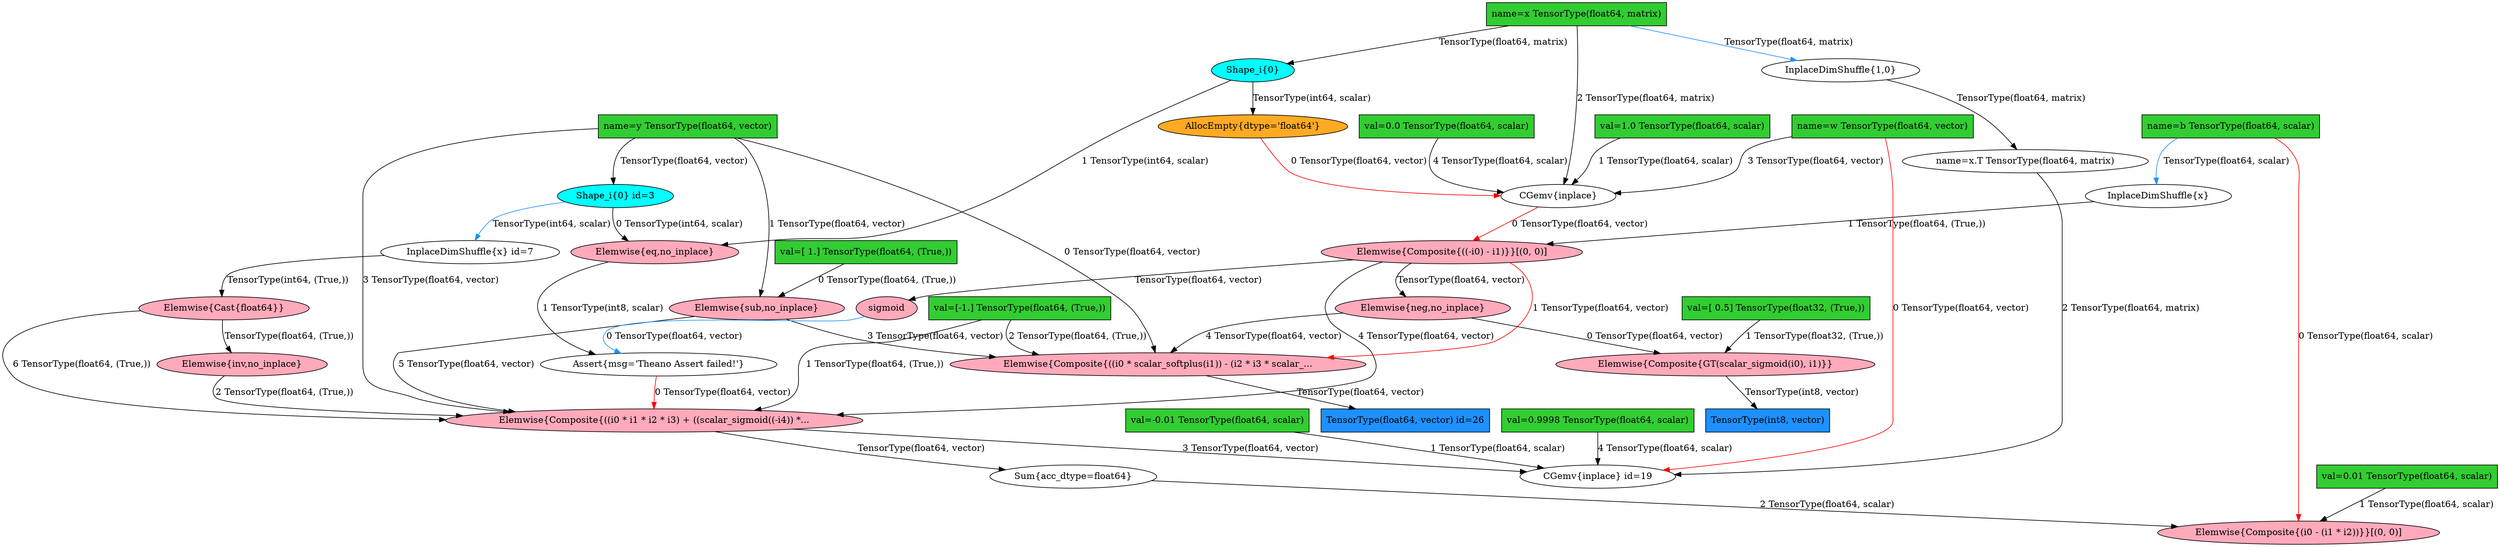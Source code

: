 digraph G { 	graph [bb="0,0,3064,868"]; 	 	"InplaceDimShuffle{x}"	 [height=0.5, 		pos="508,546", 		shape=ellipse, 		width=2.5686]; 	"Elemwise{Composite{((-i0) - i1)}}[(0, 0)]"	 [fillcolor="#FFAABB", 		height=0.5, 		pos="1180,458", 		shape=ellipse, 		style=filled, 		width=4.6165]; 	"InplaceDimShuffle{x}" -> "Elemwise{Composite{((-i0) - i1)}}[(0, 0)]"	 [label="1 TensorType(float64, (True,))", 		lp="991.5,502", 		pos="e,1077.2,472.16 583.13,535.39 700.83,520.32 929.42,491.07 1067,473.46"]; 	"name=b TensorType(float64, scalar)"	 [fillcolor=limegreen, 		height=0.5, 		pos="199,654", 		shape=box, 		style=filled, 		width=3.0625]; 	"name=b TensorType(float64, scalar)" -> "InplaceDimShuffle{x}"	 [color=dodgerblue, 		label="TensorType(float64, scalar)", 		lp="478,600", 		pos="e,464.47,561.93 248.65,635.97 305.09,616.61 396.89,585.12 454.78,565.26"]; 	"Elemwise{Composite{(i0 - (i1 * i2))}}[(0, 0)]"	 [fillcolor="#FFAABB", 		height=0.5, 		pos="179,18", 		shape=ellipse, 		style=filled, 		width=4.9776]; 	"name=b TensorType(float64, scalar)" -> "Elemwise{Composite{(i0 - (i1 * i2))}}[(0, 0)]"	 [color=red, 		label="0 TensorType(float64, scalar)", 		lp="131.5,326", 		pos="e,115.8,34.997 136.27,635.88 94.787,620.32 48,592.64 48,547 48,547 48,547 48,105 48,72.701 76.173,51.864 106.39,38.804"]; 	"Shape_i{0}"	 [fillcolor=cyan, 		height=0.5, 		pos="2254,762", 		shape=ellipse, 		style=filled, 		width=1.4763]; 	"AllocEmpty{dtype='float64'}"	 [fillcolor="#FFAA22", 		height=0.5, 		pos="2189,654", 		shape=ellipse, 		style=filled, 		width=3.2589]; 	"Shape_i{0}" -> "AllocEmpty{dtype='float64'}"	 [label="TensorType(int64, scalar)", 		lp="2248,708", 		pos="e,2179.1,672.11 2210,751.54 2196.5,746.34 2183,738.32 2175,726 2166.4,712.82 2169.6,695.57 2175,681.36"]; 	"Elemwise{eq,no_inplace}"	 [fillcolor="#FFAABB", 		height=0.5, 		pos="2151,458", 		shape=ellipse, 		style=filled, 		width=2.9297]; 	"Shape_i{0}" -> "Elemwise{eq,no_inplace}"	 [label="1 TensorType(int64, scalar)", 		lp="2396,600", 		pos="e,2182.2,475.28 2292.5,749.53 2303.6,744.23 2314.5,736.66 2321,726 2337.7,698.44 2320.8,609.52 2304,582 2276.5,536.93 2226.3,501.37 \ 2190.9,480.32"]; 	"name=x TensorType(float64, matrix)"	 [fillcolor=limegreen, 		height=0.5, 		pos="2254,850", 		shape=box, 		style=filled, 		width=3.1181]; 	"name=x TensorType(float64, matrix)" -> "Shape_i{0}"	 [label="TensorType(float64, matrix)", 		lp="2334,806", 		pos="e,2254,780.08 2254,831.6 2254,819.75 2254,803.82 2254,790.29"]; 	"InplaceDimShuffle{1,0}"	 [height=0.5, 		pos="2630,708", 		shape=ellipse, 		width=2.779]; 	"name=x TensorType(float64, matrix)" -> "InplaceDimShuffle{1,0}"	 [color=dodgerblue, 		label="TensorType(float64, matrix)", 		lp="2537,806", 		pos="e,2602.5,725.41 2353.5,831.92 2375.1,827.08 2397.5,821.13 2418,814 2482.4,791.59 2552.4,754.11 2593.7,730.52"]; 	"CGemv{inplace}"	 [height=0.5, 		pos="1944,546", 		shape=ellipse, 		width=2.0569]; 	"name=x TensorType(float64, matrix)" -> "CGemv{inplace}"	 [label="2 TensorType(float64, matrix)", 		lp="1754,708", 		pos="e,1876.1,553.37 2141.5,835.48 1970.2,812.32 1656.8,758.98 1590,672 1580.3,659.31 1580.4,648.84 1590,636 1606.6,613.66 1623.9,627.8 \ 1650,618 1686.1,604.42 1692.1,593.2 1729,582 1773.5,568.51 1824.8,559.91 1866.1,554.61"]; 	"name=x.T TensorType(float64, matrix)"	 [height=0.5, 		pos="2876,600", 		width=4.2783]; 	"InplaceDimShuffle{1,0}" -> "name=x.T TensorType(float64, matrix)"	 [label="TensorType(float64, matrix)", 		lp="2877,654", 		pos="e,2840.7,617.58 2670.9,691.4 2686.1,685.49 2703.4,678.59 2719,672 2757.2,655.86 2800.1,636.37 2831.4,621.9"]; 	"CGemv{inplace} id=19"	 [height=0.5, 		pos="2157,106", 		shape=ellipse, 		width=2.7013]; 	"name=x.T TensorType(float64, matrix)" -> "CGemv{inplace} id=19"	 [label="2 TensorType(float64, matrix)", 		lp="2979,370", 		pos="e,2253.7,108.43 2881.2,581.84 2886.5,562.77 2894,530.98 2894,503 2894,503 2894,503 2894,193 2894,130.33 2468.2,113.25 2263.9,108.65"]; 	"Shape_i{0} id=3"	 [fillcolor=cyan, 		height=0.5, 		pos="1571,546", 		shape=ellipse, 		style=filled, 		width=2.002]; 	"Shape_i{0} id=3" -> "Elemwise{eq,no_inplace}"	 [label="0 TensorType(int64, scalar)", 		lp="1844,502", 		pos="e,2046.9,461.21 1625.2,534.09 1654.2,527.86 1690.3,519.41 1722,510 1741.9,504.08 1745.7,498.54 1766,494 1855.6,473.98 1959.5,465.36 \ 2036.7,461.68"]; 	"InplaceDimShuffle{x} id=7"	 [height=0.5, 		pos="1659,458", 		shape=ellipse, 		width=3.1172]; 	"Shape_i{0} id=3" -> "InplaceDimShuffle{x} id=7"	 [color=dodgerblue, 		label="TensorType(int64, scalar)", 		lp="1645,502", 		pos="e,1597.3,473.16 1566.9,527.95 1565.3,517.28 1565.3,503.77 1572,494 1576.3,487.74 1582,482.59 1588.3,478.37"]; 	"name=y TensorType(float64, vector)"	 [fillcolor=limegreen, 		height=0.5, 		pos="1081,654", 		shape=box, 		style=filled, 		width=3.0903]; 	"name=y TensorType(float64, vector)" -> "Shape_i{0} id=3"	 [label="TensorType(float64, vector)", 		lp="1478,600", 		pos="e,1518.5,558.36 1159.7,635.97 1256.8,614.98 1419.7,579.74 1508.5,560.51"]; 	"Elemwise{sub,no_inplace}"	 [fillcolor="#FFAABB", 		height=0.5, 		pos="519,370", 		shape=ellipse, 		style=filled, 		width=3.0624]; 	"name=y TensorType(float64, vector)" -> "Elemwise{sub,no_inplace}"	 [label="1 TensorType(float64, vector)", 		lp="443.5,502", 		pos="e,471.35,386.34 969.54,651.53 773.46,648.4 385.48,639.5 365,618 333.32,584.73 310.57,554.44 395,440 411.59,417.51 437.83,401.4 461.9,\ 390.44"]; 	"Elemwise{Composite{((i0 * i1 * i2 * i3) + ((scalar_sigmoid((-i4)) *..."	 [fillcolor="#FFAABB", 		height=0.5, 		pos="1579,194", 		shape=ellipse, 		style=filled, 		width=7.3955]; 	"name=y TensorType(float64, vector)" -> "Elemwise{Composite{((i0 * i1 * i2 * i3) + ((scalar_sigmoid((-i4)) *..."	 [label="3 TensorType(float64, vector)", 		lp="2062.5,414", 		pos="e,1809.4,203.06 1192.5,650.77 1312.4,647.33 1494.8,638.79 1561,618 1655.4,588.35 1659.2,541.57 1746,494 1842.7,441 1874,442.62 1978,\ 406 1980.2,405.21 2302.6,301.93 2304,300 2366.8,213.53 2226.9,237.1 2185,230 2116.5,218.37 1957.6,209.44 1819.7,203.5"]; 	"Elemwise{Composite{((i0 * scalar_softplus(i1)) - (i2 * i3 * scalar_..."	 [fillcolor="#FFAABB", 		height=0.5, 		pos="964,282", 		shape=ellipse, 		style=filled, 		width=7.3087]; 	"name=y TensorType(float64, vector)" -> "Elemwise{Composite{((i0 * scalar_softplus(i1)) - (i2 * i3 * scalar_..."	 [label="0 TensorType(float64, vector)", 		lp="815.5,458", 		pos="e,805.95,296.4 969.3,640.75 866.87,626.32 731,597.63 731,547 731,547 731,547 731,369 731,345.49 727.5,333.69 745,318 754.35,309.62 \ 773.13,303.25 795.95,298.39"]; 	"Elemwise{sub,no_inplace}" -> "Elemwise{Composite{((i0 * i1 * i2 * i3) + ((scalar_sigmoid((-i4)) *..."	 [label="5 TensorType(float64, vector)", 		lp="607.5,282", 		pos="e,1343.6,202.42 513.52,351.82 507.28,328.56 500.62,287.28 523,264 550.73,235.15 1030.1,213.6 1333.3,202.78"]; 	"Elemwise{sub,no_inplace}" -> "Elemwise{Composite{((i0 * scalar_softplus(i1)) - (i2 * i3 * scalar_..."	 [label="3 TensorType(float64, vector)", 		lp="632.5,326", 		pos="e,778.18,294.77 524.07,351.81 528.44,340.21 535.99,325.68 548,318 557.92,311.66 664.92,302.74 767.9,295.49"]; 	"val=[ 1.] TensorType(float64, (True,))"	 [fillcolor=limegreen, 		height=0.5, 		pos="519,458", 		shape=box, 		style=filled, 		width=3.1944]; 	"val=[ 1.] TensorType(float64, (True,))" -> "Elemwise{sub,no_inplace}"	 [label="0 TensorType(float64, (True,))", 		lp="605.5,414", 		pos="e,519,388.08 519,439.6 519,427.75 519,411.82 519,398.29"]; 	"AllocEmpty{dtype='float64'}" -> "CGemv{inplace}"	 [color=red, 		label="0 TensorType(float64, vector)", 		lp="2219.5,600", 		pos="e,2016.8,549.67 2158.7,636.57 2150.5,631.29 2141.9,624.97 2135,618 2121.6,604.53 2127.6,592.78 2112,582 2087.2,564.9 2055.8,555.85 \ 2026.9,551.15"]; 	"Assert{msg='Theano Assert failed!'}"	 [height=0.5, 		pos="2151,282", 		shape=ellipse, 		width=4.013]; 	"Elemwise{eq,no_inplace}" -> "Assert{msg='Theano Assert failed!'}"	 [label="1 TensorType(int8, scalar)", 		lp="2225.5,370", 		pos="e,2151,300.07 2151,440 2151,409.85 2151,346.79 2151,310.43"]; 	"Elemwise{Cast{float64}}"	 [fillcolor="#FFAABB", 		height=0.5, 		pos="1747,370", 		shape=ellipse, 		style=filled, 		width=2.9207]; 	"InplaceDimShuffle{x} id=7" -> "Elemwise{Cast{float64}}"	 [label="TensorType(int64, (True,))", 		lp="1812.5,414", 		pos="e,1742.7,388.24 1699.4,441.12 1708.7,436.06 1717.9,429.72 1725,422 1731.3,415.17 1736,406.27 1739.4,397.81"]; 	"CGemv{inplace}" -> "Elemwise{Composite{((-i0) - i1)}}[(0, 0)]"	 [color=red, 		label="0 TensorType(float64, vector)", 		lp="2020.5,502", 		pos="e,1328.9,466.09 1941.4,527.81 1938.6,516.21 1933.1,501.68 1922,494 1886.9,469.7 1580.7,478.01 1538,476 1472.9,472.93 1401.2,469.53 \ 1339.2,466.58"]; 	"val=1.0 TensorType(float64, scalar)"	 [fillcolor=limegreen, 		height=0.5, 		pos="1708,654", 		shape=box, 		style=filled, 		width=3.0278]; 	"val=1.0 TensorType(float64, scalar)" -> "CGemv{inplace}"	 [label="1 TensorType(float64, scalar)", 		lp="1856.5,600", 		pos="e,1873.1,551.52 1719,635.79 1730.4,619.32 1749.9,595.1 1773,582 1800.2,566.56 1833.3,557.88 1863.1,553.02"]; 	"name=w TensorType(float64, vector)"	 [fillcolor=limegreen, 		height=0.5, 		pos="2597,654", 		shape=box, 		style=filled, 		width=3.1389]; 	"name=w TensorType(float64, vector)" -> "CGemv{inplace}"	 [label="3 TensorType(float64, vector)", 		lp="2590.5,600", 		pos="e,2017.7,548.11 2536.3,635.87 2525.5,631.16 2514.9,625.28 2506,618 2491.3,605.99 2499.3,591.66 2483,582 2444.9,559.49 2169.9,551.15 \ 2028.1,548.32"]; 	"name=w TensorType(float64, vector)" -> "CGemv{inplace} id=19"	 [color=red, 		label="0 TensorType(float64, vector)", 		lp="2773.5,370", 		pos="e,2247.8,112.55 2653.2,635.79 2661.5,631.15 2669.2,625.32 2675,618 2695,592.83 2689,579.16 2689,547 2689,547 2689,547 2689,193 2689,\ 149.8 2412.1,124.17 2257.8,113.24"]; 	"val=0.0 TensorType(float64, scalar)"	 [fillcolor=limegreen, 		height=0.5, 		pos="1944,654", 		shape=box, 		style=filled, 		width=3.0278]; 	"val=0.0 TensorType(float64, scalar)" -> "CGemv{inplace}"	 [label="4 TensorType(float64, scalar)", 		lp="2027.5,600", 		pos="e,1944,564.34 1944,635.97 1944,619.38 1944,593.88 1944,574.43"]; 	"Elemwise{inv,no_inplace}"	 [fillcolor="#FFAABB", 		height=0.5, 		pos="1879,282", 		shape=ellipse, 		style=filled, 		width=3.0304]; 	"Elemwise{Cast{float64}}" -> "Elemwise{inv,no_inplace}"	 [label="TensorType(float64, (True,))", 		lp="1836.5,326", 		pos="e,1793.6,293.26 1745.3,351.9 1745.2,340.94 1746.9,327.12 1755,318 1763,308.98 1773.1,302.21 1784.1,297.13"]; 	"Elemwise{Cast{float64}}" -> "Elemwise{Composite{((i0 * i1 * i2 * i3) + ((scalar_sigmoid((-i4)) *..."	 [label="6 TensorType(float64, (True,))", 		lp="1674.5,282", 		pos="e,1574.7,212.06 1736.9,351.97 1729.1,340.46 1717.3,325.95 1703,318 1657.8,292.88 1623.3,337.83 1588,300 1568.8,279.46 1569.4,245.81 \ 1573,222.14"]; 	sigmoid	 [fillcolor="#FFAABB", 		height=0.5, 		pos="1925,370", 		shape=ellipse, 		style=filled, 		width=1.1152]; 	"Elemwise{Composite{((-i0) - i1)}}[(0, 0)]" -> sigmoid	 [label="TensorType(float64, vector)", 		lp="1642,414", 		pos="e,1892.7,380.92 1334.4,451.28 1415.9,446.46 1506.6,437.71 1544,422 1554.2,417.72 1552.7,410.1 1563,406 1624.6,381.39 1795.5,398.57 \ 1861,388 1868.2,386.84 1875.7,385.22 1883,383.43"]; 	"Elemwise{neg,no_inplace}"	 [fillcolor="#FFAABB", 		height=0.5, 		pos="913,370", 		shape=ellipse, 		style=filled, 		width=3.0624]; 	"Elemwise{Composite{((-i0) - i1)}}[(0, 0)]" -> "Elemwise{neg,no_inplace}"	 [label="TensorType(float64, vector)", 		lp="993,414", 		pos="e,908.16,388.2 1019.9,453.04 972.64,448.31 929.37,439.18 914,422 908.29,415.62 906.75,406.78 907.05,398.26"]; 	"Elemwise{Composite{((-i0) - i1)}}[(0, 0)]" -> "Elemwise{Composite{((i0 * i1 * i2 * i3) + ((scalar_sigmoid((-i4)) *..."	 [label="4 TensorType(float64, vector)", 		lp="1614.5,326", 		pos="e,1571.2,212.21 1301.4,445.69 1384.1,435.49 1483.9,417.46 1514,388 1536.8,365.67 1520.5,348.47 1530,318 1540.6,284.05 1556.3,246.22 \ 1567,221.59"]; 	"Elemwise{Composite{((-i0) - i1)}}[(0, 0)]" -> "Elemwise{Composite{((i0 * scalar_softplus(i1)) - (i2 * i3 * scalar_..."	 [color=red, 		label="1 TensorType(float64, vector)", 		lp="1179.5,370", 		pos="e,1074.2,298.37 1147.5,440.33 1128.4,428.56 1105.9,410.82 1095,388 1088.1,373.55 1088.1,366.46 1095,352 1100.4,340.58 1111.6,345.42 \ 1117,334 1120,327.57 1121.4,323.56 1117,318 1111.6,311.21 1099.4,305.63 1084.1,301.08"]; 	"Elemwise{inv,no_inplace}" -> "Elemwise{Composite{((i0 * i1 * i2 * i3) + ((scalar_sigmoid((-i4)) *..."	 [label="2 TensorType(float64, (True,))", 		lp="1842.5,238", 		pos="e,1636.9,211.61 1827.1,266.12 1777.2,251.82 1701.5,230.13 1646.9,214.46"]; 	sigmoid -> "Assert{msg='Theano Assert failed!'}"	 [color=dodgerblue, 		label="0 TensorType(float64, vector)", 		lp="2026.5,326", 		pos="e,2051.2,295.04 1926.3,351.82 1928,340.54 1932.2,326.37 1942,318 1950.2,310.97 1995,303.01 2041,296.46"]; 	"Elemwise{Composite{GT(scalar_sigmoid(i0), i1)}}"	 [fillcolor="#FFAABB", 		height=0.5, 		pos="277,282", 		shape=ellipse, 		style=filled, 		width=5.59]; 	"Elemwise{neg,no_inplace}" -> "Elemwise{Composite{GT(scalar_sigmoid(i0), i1)}}"	 [label="0 TensorType(float64, vector)", 		lp="845.5,326", 		pos="e,422.14,294.49 845.06,355.7 818.58,349.91 788.13,342.5 761,334 742.73,328.28 739.65,322.36 721,318 621.58,294.78 593.78,308.02 \ 492,300 472.68,298.48 452.39,296.87 432.3,295.29"]; 	"Elemwise{neg,no_inplace}" -> "Elemwise{Composite{((i0 * scalar_softplus(i1)) - (i2 * i3 * scalar_..."	 [label="4 TensorType(float64, vector)", 		lp="1028.5,326", 		pos="e,954.04,300.02 923.28,351.93 926.7,346.23 930.53,339.85 934,334 938.88,325.79 944.17,316.81 948.94,308.71"]; 	"Assert{msg='Theano Assert failed!'}" -> "Elemwise{Composite{((i0 * i1 * i2 * i3) + ((scalar_sigmoid((-i4)) *..."	 [color=red, 		label="0 TensorType(float64, vector)", 		lp="2096.5,238", 		pos="e,1753.4,207.65 2093.6,265.39 2049.9,254.04 1988,239.12 1933,230 1878.2,220.93 1818.3,213.91 1763.5,208.62"]; 	"TensorType(int8, vector)"	 [fillcolor=dodgerblue, 		height=0.5, 		pos="488,194", 		shape=box, 		style=filled, 		width=2.1736]; 	"Elemwise{Composite{GT(scalar_sigmoid(i0), i1)}}" -> "TensorType(int8, vector)"	 [label="TensorType(int8, vector)", 		lp="429.5,238", 		pos="e,410.68,212.04 300.38,263.89 316.26,252.93 338.1,239.1 359,230 372.22,224.24 386.63,219.22 400.87,214.91"]; 	"val=[ 0.5] TensorType(float32, (True,))"	 [fillcolor=limegreen, 		height=0.5, 		pos="272,370", 		shape=box, 		style=filled, 		width=3.2847]; 	"val=[ 0.5] TensorType(float32, (True,))" -> "Elemwise{Composite{GT(scalar_sigmoid(i0), i1)}}"	 [label="1 TensorType(float32, (True,))", 		lp="361.5,326", 		pos="e,276.01,300.08 273.01,351.6 273.7,339.75 274.63,323.82 275.41,310.29"]; 	"Sum{acc_dtype=float64}"	 [height=0.5, 		pos="179,106", 		shape=ellipse, 		width=2.8658]; 	"Elemwise{Composite{((i0 * i1 * i2 * i3) + ((scalar_sigmoid((-i4)) *..." -> "Sum{acc_dtype=float64}"	 [label="TensorType(float64, vector)", 		lp="259,150", 		pos="e,173.93,124.01 1351.4,184.61 1265.7,181.63 1167.4,178.41 1078,176 1053.1,175.33 197.64,175.65 180,158 173.79,151.79 172.24,142.73 \ 172.68,133.97"]; 	"Elemwise{Composite{((i0 * i1 * i2 * i3) + ((scalar_sigmoid((-i4)) *..." -> "CGemv{inplace} id=19"	 [label="3 TensorType(float64, vector)", 		lp="2004.5,150", 		pos="e,2083.8,117.89 1683.7,177.43 1795.6,160.77 1970.8,134.7 2073.7,119.39"]; 	"val=[-1.] TensorType(float64, (True,))"	 [fillcolor=limegreen, 		height=0.5, 		pos="1389,370", 		shape=box, 		style=filled, 		width=3.2222]; 	"val=[-1.] TensorType(float64, (True,))" -> "Elemwise{Composite{((i0 * i1 * i2 * i3) + ((scalar_sigmoid((-i4)) *..."	 [label="1 TensorType(float64, (True,))", 		lp="1432.5,282", 		pos="e,1485.7,210.92 1371.9,351.66 1352.4,329.66 1325.6,291.3 1346,264 1362.2,242.24 1421.1,224.92 1475.6,213.07"]; 	"val=[-1.] TensorType(float64, (True,))" -> "Elemwise{Composite{((i0 * scalar_softplus(i1)) - (i2 * i3 * scalar_..."	 [label="2 TensorType(float64, (True,))", 		lp="1260.5,326", 		pos="e,1085.4,297.98 1272.9,352.33 1227.5,345.39 1184,338.03 1174,334 1162.5,329.33 1162.5,322.81 1151,318 1133.5,310.67 1114.4,304.87 \ 1095.4,300.27"]; 	"TensorType(float64, vector) id=26"	 [fillcolor=dodgerblue, 		height=0.5, 		pos="964,194", 		shape=box, 		style=filled, 		width=2.9236]; 	"Elemwise{Composite{((i0 * scalar_softplus(i1)) - (i2 * i3 * scalar_..." -> "TensorType(float64, vector) id=26"	 [label="TensorType(float64, vector)", 		lp="1043,238", 		pos="e,964,212.08 964,263.6 964,251.75 964,235.82 964,222.29"]; 	"Sum{acc_dtype=float64}" -> "Elemwise{Composite{(i0 - (i1 * i2))}}[(0, 0)]"	 [label="2 TensorType(float64, scalar)", 		lp="262.5,62", 		pos="e,179,36.084 179,87.597 179,75.746 179,59.817 179,46.292"]; 	"val=-0.01 TensorType(float64, scalar)"	 [fillcolor=limegreen, 		height=0.5, 		pos="276,194", 		shape=box, 		style=filled, 		width=3.1944]; 	"val=-0.01 TensorType(float64, scalar)" -> "CGemv{inplace} id=19"	 [label="1 TensorType(float64, scalar)", 		lp="965.5,150", 		pos="e,2059.6,107.51 391.14,176.83 394.12,176.53 397.08,176.26 400,176 1023,121.19 1774.1,109.92 2049.3,107.6"]; 	"val=0.9998 TensorType(float64, scalar)"	 [fillcolor=limegreen, 		height=0.5, 		pos="2157,194", 		shape=box, 		style=filled, 		width=3.3125]; 	"val=0.9998 TensorType(float64, scalar)" -> "CGemv{inplace} id=19"	 [label="4 TensorType(float64, scalar)", 		lp="2240.5,150", 		pos="e,2157,124.08 2157,175.6 2157,163.75 2157,147.82 2157,134.29"]; 	"val=0.01 TensorType(float64, scalar)"	 [fillcolor=limegreen, 		height=0.5, 		pos="413,106", 		shape=box, 		style=filled, 		width=3.1181]; 	"val=0.01 TensorType(float64, scalar)" -> "Elemwise{Composite{(i0 - (i1 * i2))}}[(0, 0)]"	 [label="1 TensorType(float64, scalar)", 		lp="458.5,62", 		pos="e,285.55,32.604 396.38,87.768 384.5,76.465 367.56,62.293 350,54 332.97,45.956 314.12,39.755 295.35,34.975"]; } 
